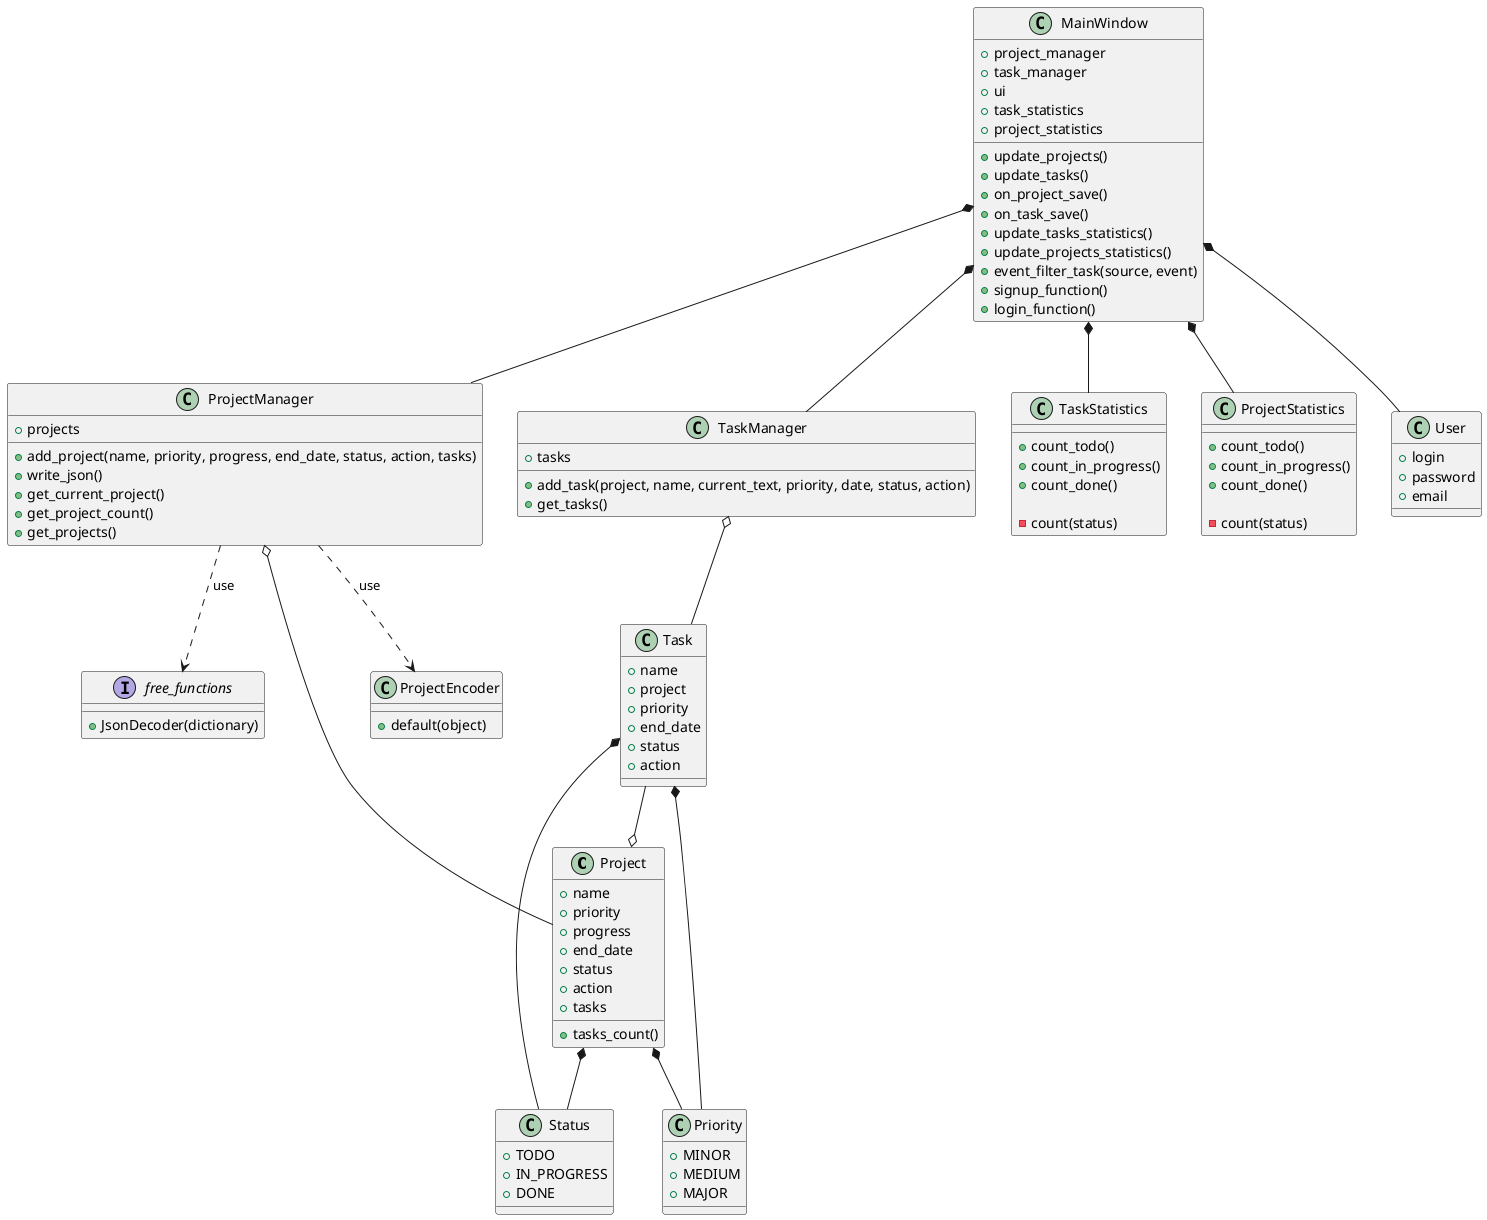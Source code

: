 @startuml

class Project {
    + name
    + priority
    + progress
    + end_date
    + status
    + action
    + tasks

    + tasks_count()
}

class Task {
    + name
    + project
    + priority
    + end_date
    + status
    + action
}

class ProjectManager {
    + projects

    + add_project(name, priority, progress, end_date, status, action, tasks)
    + write_json()
    + get_current_project()
    + get_project_count()
    + get_projects()
}

class ProjectEncoder {
    + default(object)
}

class TaskManager {
    + tasks

    + add_task(project, name, current_text, priority, date, status, action)
    + get_tasks()
}

class MainWindow {
    + project_manager
    + task_manager
    + ui
    + task_statistics
    + project_statistics

    + update_projects()
    + update_tasks()
    + on_project_save()
    + on_task_save()
    + update_tasks_statistics()
    + update_projects_statistics()
    + event_filter_task(source, event)
    + signup_function()
    + login_function()
}

interface free_functions
{
    + JsonDecoder(dictionary)
}

class Status {
    + TODO
    + IN_PROGRESS
    + DONE
}

class Priority {
    + MINOR
    + MEDIUM
    + MAJOR
}

class TaskStatistics {
    + count_todo()
    + count_in_progress()
    + count_done()

    -count(status)
}

class ProjectStatistics {
    + count_todo()
    + count_in_progress()
    + count_done()

    -count(status)
}

class User {
    + login
    + password
    + email
}

Task --o Project
MainWindow *-- TaskManager
MainWindow *-- ProjectManager
MainWindow *-- TaskStatistics
MainWindow *-- ProjectStatistics
MainWindow *-- User
ProjectManager ..> free_functions : use
Task *-- Status
Task *-- Priority
Project *-- Status
Project *-- Priority
TaskManager o-- Task
ProjectManager o-- Project
ProjectManager ..> ProjectEncoder : use

@enduml
